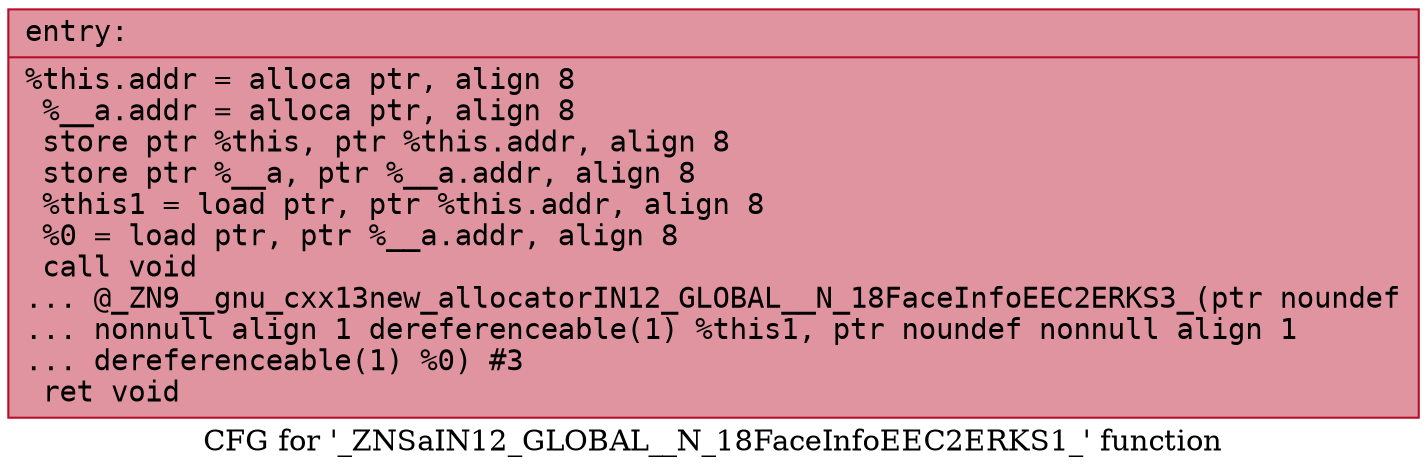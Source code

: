 digraph "CFG for '_ZNSaIN12_GLOBAL__N_18FaceInfoEEC2ERKS1_' function" {
	label="CFG for '_ZNSaIN12_GLOBAL__N_18FaceInfoEEC2ERKS1_' function";

	Node0x55dfe4c6c110 [shape=record,color="#b70d28ff", style=filled, fillcolor="#b70d2870" fontname="Courier",label="{entry:\l|  %this.addr = alloca ptr, align 8\l  %__a.addr = alloca ptr, align 8\l  store ptr %this, ptr %this.addr, align 8\l  store ptr %__a, ptr %__a.addr, align 8\l  %this1 = load ptr, ptr %this.addr, align 8\l  %0 = load ptr, ptr %__a.addr, align 8\l  call void\l... @_ZN9__gnu_cxx13new_allocatorIN12_GLOBAL__N_18FaceInfoEEC2ERKS3_(ptr noundef\l... nonnull align 1 dereferenceable(1) %this1, ptr noundef nonnull align 1\l... dereferenceable(1) %0) #3\l  ret void\l}"];
}
